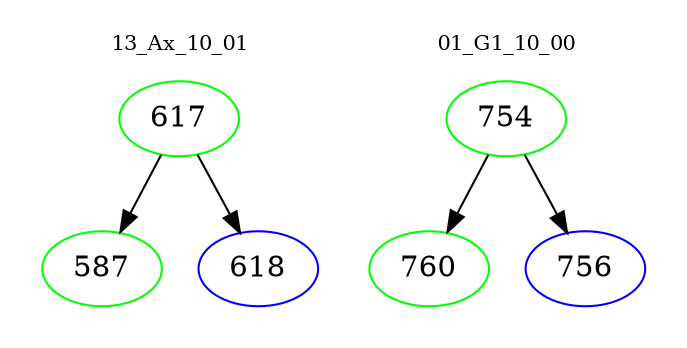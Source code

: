 digraph{
subgraph cluster_0 {
color = white
label = "13_Ax_10_01";
fontsize=10;
T0_617 [label="617", color="green"]
T0_617 -> T0_587 [color="black"]
T0_587 [label="587", color="green"]
T0_617 -> T0_618 [color="black"]
T0_618 [label="618", color="blue"]
}
subgraph cluster_1 {
color = white
label = "01_G1_10_00";
fontsize=10;
T1_754 [label="754", color="green"]
T1_754 -> T1_760 [color="black"]
T1_760 [label="760", color="green"]
T1_754 -> T1_756 [color="black"]
T1_756 [label="756", color="blue"]
}
}

